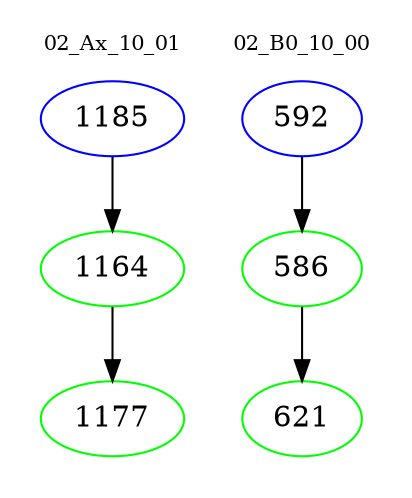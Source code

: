digraph{
subgraph cluster_0 {
color = white
label = "02_Ax_10_01";
fontsize=10;
T0_1185 [label="1185", color="blue"]
T0_1185 -> T0_1164 [color="black"]
T0_1164 [label="1164", color="green"]
T0_1164 -> T0_1177 [color="black"]
T0_1177 [label="1177", color="green"]
}
subgraph cluster_1 {
color = white
label = "02_B0_10_00";
fontsize=10;
T1_592 [label="592", color="blue"]
T1_592 -> T1_586 [color="black"]
T1_586 [label="586", color="green"]
T1_586 -> T1_621 [color="black"]
T1_621 [label="621", color="green"]
}
}
